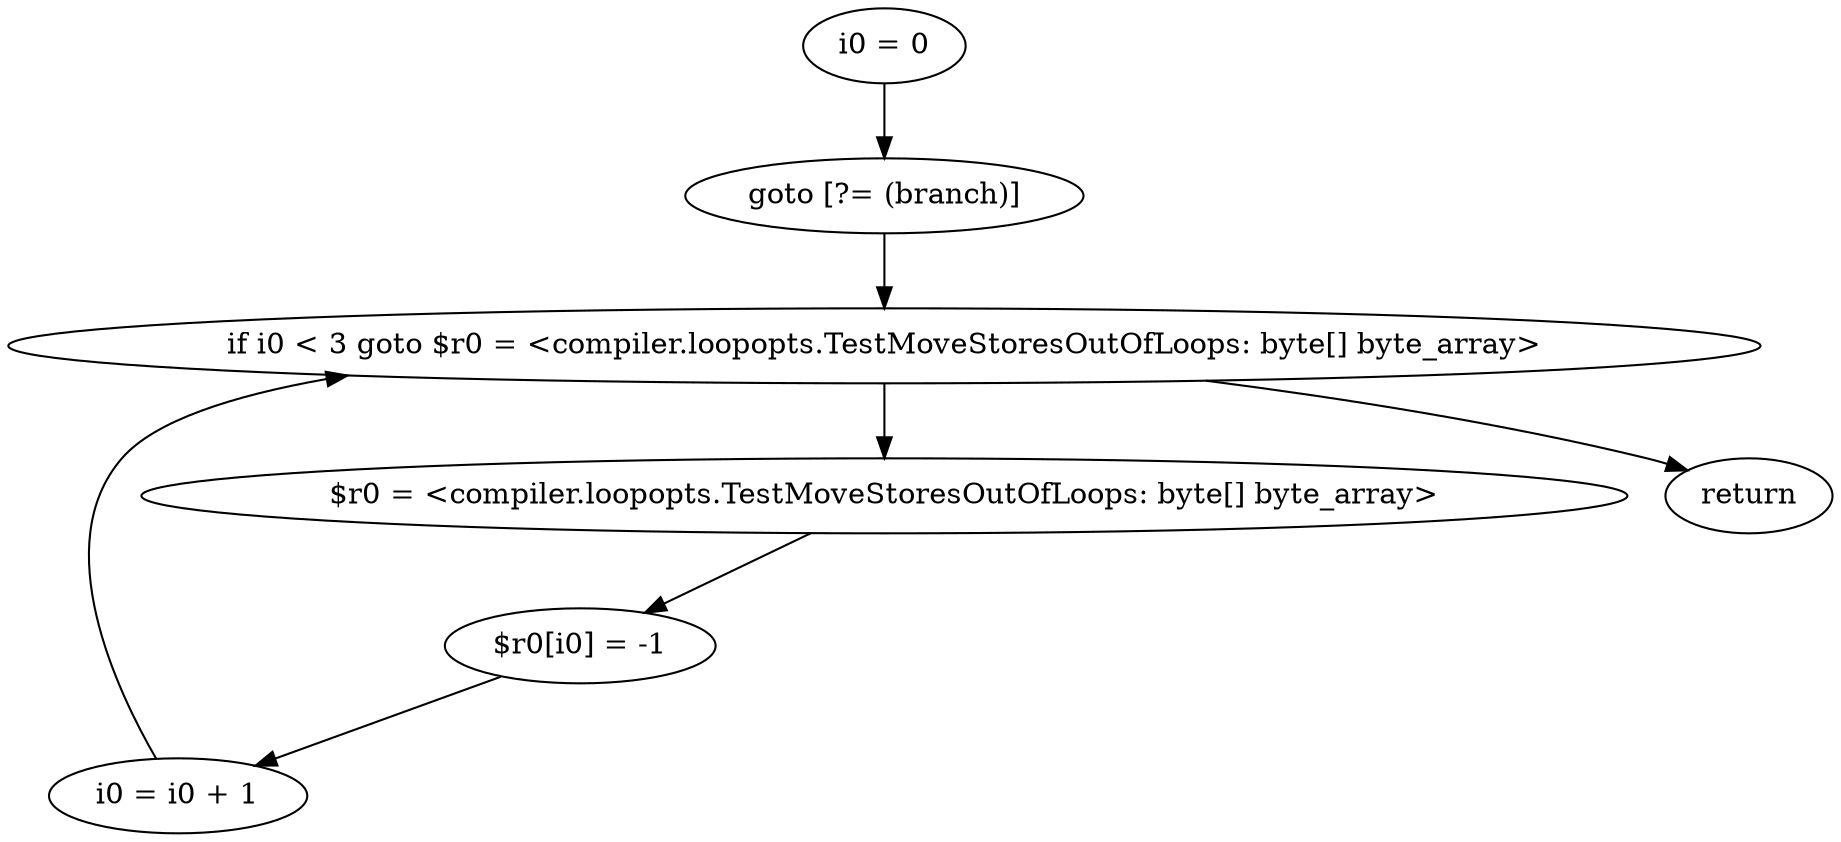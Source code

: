 digraph "unitGraph" {
    "i0 = 0"
    "goto [?= (branch)]"
    "$r0 = <compiler.loopopts.TestMoveStoresOutOfLoops: byte[] byte_array>"
    "$r0[i0] = -1"
    "i0 = i0 + 1"
    "if i0 < 3 goto $r0 = <compiler.loopopts.TestMoveStoresOutOfLoops: byte[] byte_array>"
    "return"
    "i0 = 0"->"goto [?= (branch)]";
    "goto [?= (branch)]"->"if i0 < 3 goto $r0 = <compiler.loopopts.TestMoveStoresOutOfLoops: byte[] byte_array>";
    "$r0 = <compiler.loopopts.TestMoveStoresOutOfLoops: byte[] byte_array>"->"$r0[i0] = -1";
    "$r0[i0] = -1"->"i0 = i0 + 1";
    "i0 = i0 + 1"->"if i0 < 3 goto $r0 = <compiler.loopopts.TestMoveStoresOutOfLoops: byte[] byte_array>";
    "if i0 < 3 goto $r0 = <compiler.loopopts.TestMoveStoresOutOfLoops: byte[] byte_array>"->"return";
    "if i0 < 3 goto $r0 = <compiler.loopopts.TestMoveStoresOutOfLoops: byte[] byte_array>"->"$r0 = <compiler.loopopts.TestMoveStoresOutOfLoops: byte[] byte_array>";
}

